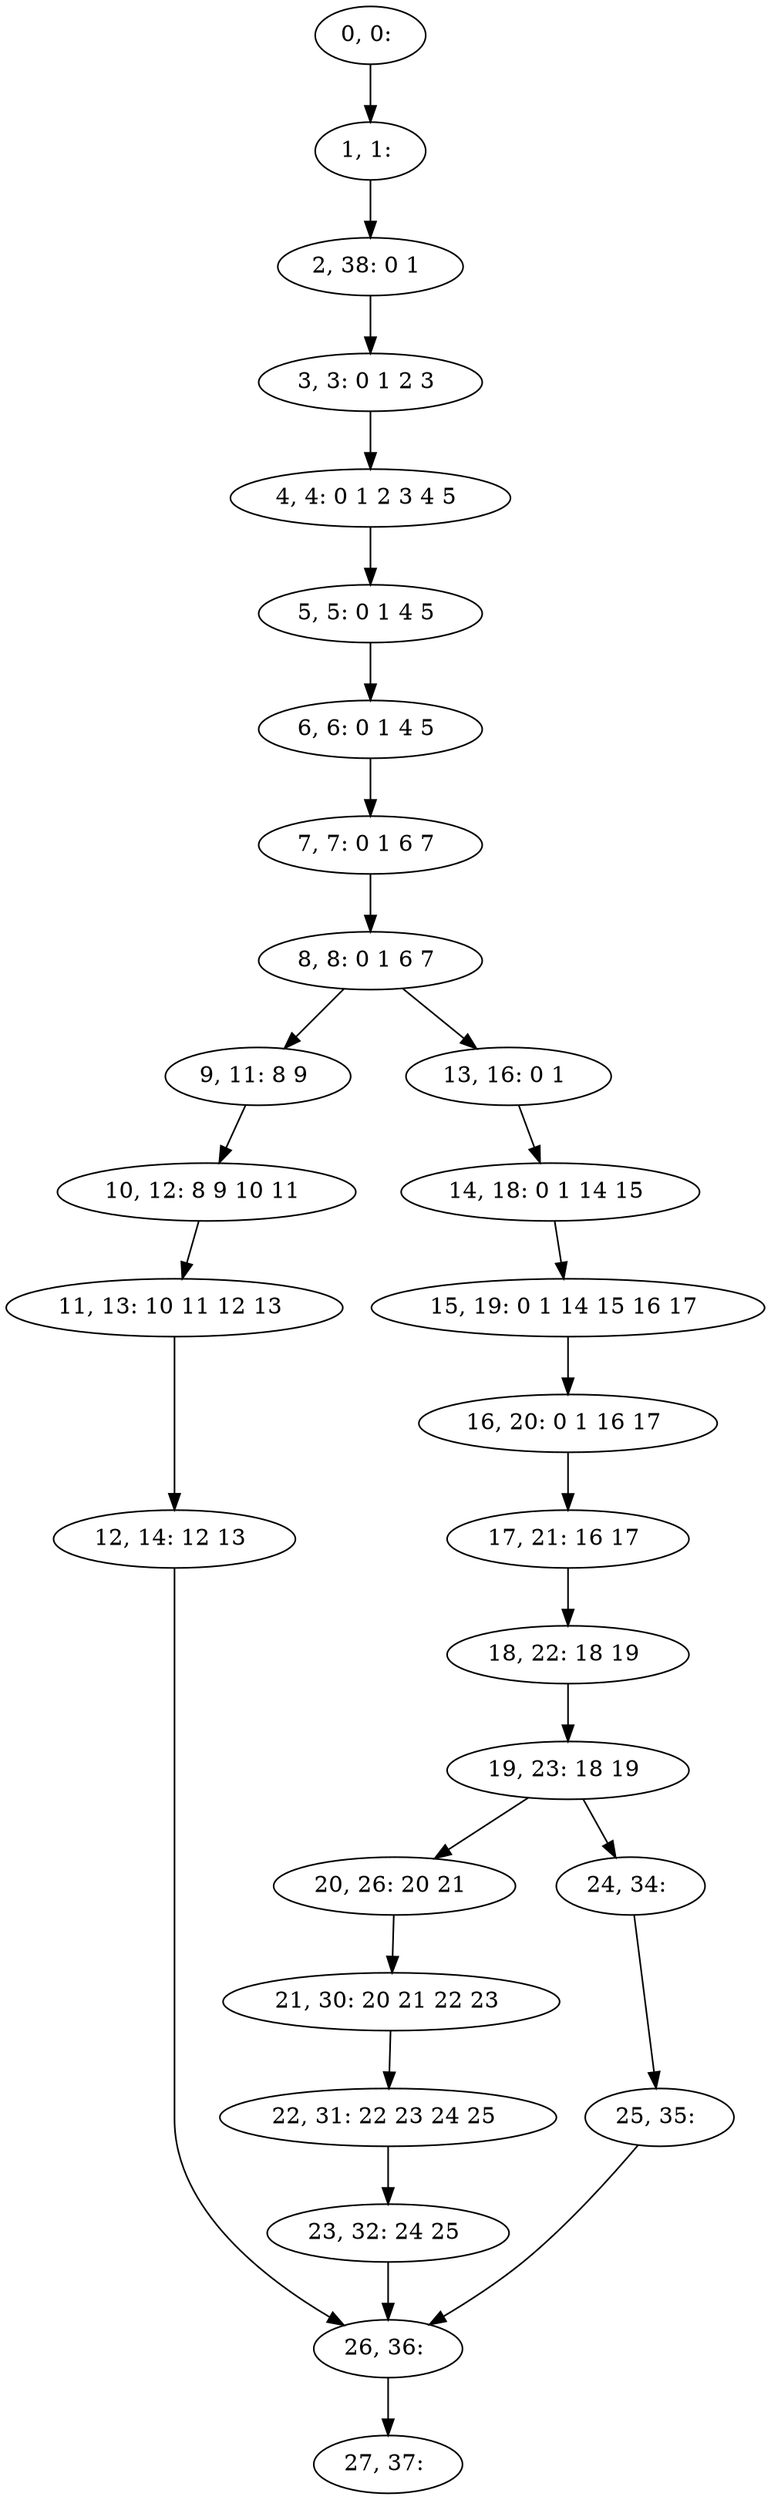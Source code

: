 digraph G {
0[label="0, 0: "];
1[label="1, 1: "];
2[label="2, 38: 0 1 "];
3[label="3, 3: 0 1 2 3 "];
4[label="4, 4: 0 1 2 3 4 5 "];
5[label="5, 5: 0 1 4 5 "];
6[label="6, 6: 0 1 4 5 "];
7[label="7, 7: 0 1 6 7 "];
8[label="8, 8: 0 1 6 7 "];
9[label="9, 11: 8 9 "];
10[label="10, 12: 8 9 10 11 "];
11[label="11, 13: 10 11 12 13 "];
12[label="12, 14: 12 13 "];
13[label="13, 16: 0 1 "];
14[label="14, 18: 0 1 14 15 "];
15[label="15, 19: 0 1 14 15 16 17 "];
16[label="16, 20: 0 1 16 17 "];
17[label="17, 21: 16 17 "];
18[label="18, 22: 18 19 "];
19[label="19, 23: 18 19 "];
20[label="20, 26: 20 21 "];
21[label="21, 30: 20 21 22 23 "];
22[label="22, 31: 22 23 24 25 "];
23[label="23, 32: 24 25 "];
24[label="24, 34: "];
25[label="25, 35: "];
26[label="26, 36: "];
27[label="27, 37: "];
0->1 ;
1->2 ;
2->3 ;
3->4 ;
4->5 ;
5->6 ;
6->7 ;
7->8 ;
8->9 ;
8->13 ;
9->10 ;
10->11 ;
11->12 ;
12->26 ;
13->14 ;
14->15 ;
15->16 ;
16->17 ;
17->18 ;
18->19 ;
19->20 ;
19->24 ;
20->21 ;
21->22 ;
22->23 ;
23->26 ;
24->25 ;
25->26 ;
26->27 ;
}
